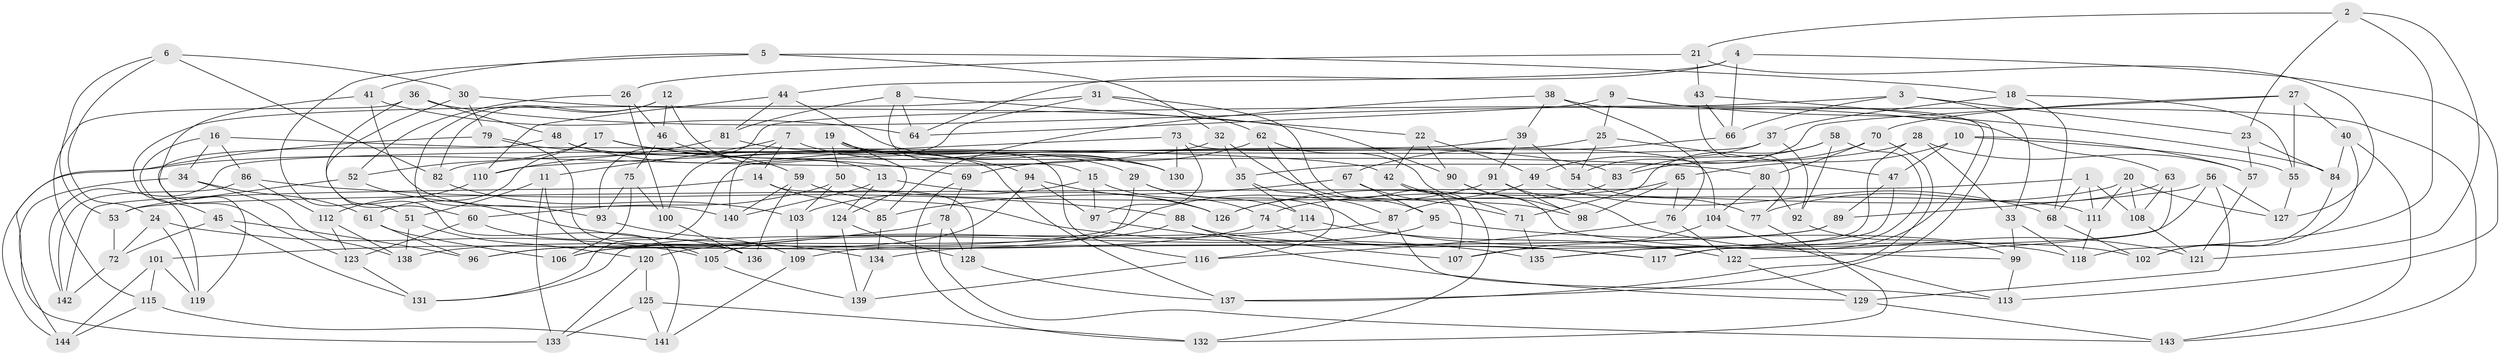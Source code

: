 // Generated by graph-tools (version 1.1) at 2025/16/03/09/25 04:16:22]
// undirected, 144 vertices, 288 edges
graph export_dot {
graph [start="1"]
  node [color=gray90,style=filled];
  1;
  2;
  3;
  4;
  5;
  6;
  7;
  8;
  9;
  10;
  11;
  12;
  13;
  14;
  15;
  16;
  17;
  18;
  19;
  20;
  21;
  22;
  23;
  24;
  25;
  26;
  27;
  28;
  29;
  30;
  31;
  32;
  33;
  34;
  35;
  36;
  37;
  38;
  39;
  40;
  41;
  42;
  43;
  44;
  45;
  46;
  47;
  48;
  49;
  50;
  51;
  52;
  53;
  54;
  55;
  56;
  57;
  58;
  59;
  60;
  61;
  62;
  63;
  64;
  65;
  66;
  67;
  68;
  69;
  70;
  71;
  72;
  73;
  74;
  75;
  76;
  77;
  78;
  79;
  80;
  81;
  82;
  83;
  84;
  85;
  86;
  87;
  88;
  89;
  90;
  91;
  92;
  93;
  94;
  95;
  96;
  97;
  98;
  99;
  100;
  101;
  102;
  103;
  104;
  105;
  106;
  107;
  108;
  109;
  110;
  111;
  112;
  113;
  114;
  115;
  116;
  117;
  118;
  119;
  120;
  121;
  122;
  123;
  124;
  125;
  126;
  127;
  128;
  129;
  130;
  131;
  132;
  133;
  134;
  135;
  136;
  137;
  138;
  139;
  140;
  141;
  142;
  143;
  144;
  1 -- 53;
  1 -- 111;
  1 -- 68;
  1 -- 108;
  2 -- 23;
  2 -- 118;
  2 -- 121;
  2 -- 21;
  3 -- 66;
  3 -- 33;
  3 -- 93;
  3 -- 23;
  4 -- 44;
  4 -- 64;
  4 -- 113;
  4 -- 66;
  5 -- 51;
  5 -- 18;
  5 -- 32;
  5 -- 41;
  6 -- 82;
  6 -- 30;
  6 -- 53;
  6 -- 24;
  7 -- 29;
  7 -- 11;
  7 -- 14;
  7 -- 140;
  8 -- 15;
  8 -- 22;
  8 -- 64;
  8 -- 81;
  9 -- 25;
  9 -- 84;
  9 -- 135;
  9 -- 64;
  10 -- 57;
  10 -- 55;
  10 -- 65;
  10 -- 47;
  11 -- 133;
  11 -- 105;
  11 -- 51;
  12 -- 82;
  12 -- 13;
  12 -- 93;
  12 -- 46;
  13 -- 140;
  13 -- 126;
  13 -- 124;
  14 -- 128;
  14 -- 142;
  14 -- 85;
  15 -- 74;
  15 -- 103;
  15 -- 97;
  16 -- 86;
  16 -- 34;
  16 -- 45;
  16 -- 42;
  17 -- 69;
  17 -- 61;
  17 -- 52;
  17 -- 130;
  18 -- 68;
  18 -- 55;
  18 -- 37;
  19 -- 124;
  19 -- 130;
  19 -- 50;
  19 -- 116;
  20 -- 74;
  20 -- 108;
  20 -- 111;
  20 -- 127;
  21 -- 127;
  21 -- 26;
  21 -- 43;
  22 -- 90;
  22 -- 49;
  22 -- 42;
  23 -- 84;
  23 -- 57;
  24 -- 72;
  24 -- 105;
  24 -- 119;
  25 -- 54;
  25 -- 47;
  25 -- 82;
  26 -- 100;
  26 -- 46;
  26 -- 52;
  27 -- 54;
  27 -- 40;
  27 -- 55;
  27 -- 70;
  28 -- 33;
  28 -- 35;
  28 -- 57;
  28 -- 107;
  29 -- 106;
  29 -- 102;
  29 -- 114;
  30 -- 79;
  30 -- 90;
  30 -- 141;
  31 -- 107;
  31 -- 100;
  31 -- 62;
  31 -- 119;
  32 -- 35;
  32 -- 95;
  32 -- 144;
  33 -- 118;
  33 -- 99;
  34 -- 61;
  34 -- 144;
  34 -- 138;
  35 -- 114;
  35 -- 116;
  36 -- 60;
  36 -- 48;
  36 -- 63;
  36 -- 115;
  37 -- 142;
  37 -- 92;
  37 -- 49;
  38 -- 85;
  38 -- 76;
  38 -- 143;
  38 -- 39;
  39 -- 54;
  39 -- 131;
  39 -- 91;
  40 -- 143;
  40 -- 84;
  40 -- 102;
  41 -- 123;
  41 -- 64;
  41 -- 140;
  42 -- 71;
  42 -- 132;
  43 -- 77;
  43 -- 66;
  43 -- 137;
  44 -- 81;
  44 -- 110;
  44 -- 130;
  45 -- 96;
  45 -- 131;
  45 -- 72;
  46 -- 59;
  46 -- 75;
  47 -- 135;
  47 -- 89;
  48 -- 137;
  48 -- 119;
  48 -- 94;
  49 -- 68;
  49 -- 126;
  50 -- 111;
  50 -- 103;
  50 -- 60;
  51 -- 120;
  51 -- 138;
  52 -- 53;
  52 -- 134;
  53 -- 72;
  54 -- 77;
  55 -- 127;
  56 -- 127;
  56 -- 129;
  56 -- 89;
  56 -- 117;
  57 -- 121;
  58 -- 83;
  58 -- 92;
  58 -- 71;
  58 -- 117;
  59 -- 140;
  59 -- 136;
  59 -- 135;
  60 -- 136;
  60 -- 123;
  61 -- 96;
  61 -- 106;
  62 -- 87;
  62 -- 69;
  62 -- 98;
  63 -- 77;
  63 -- 122;
  63 -- 108;
  65 -- 98;
  65 -- 76;
  65 -- 126;
  66 -- 67;
  67 -- 95;
  67 -- 71;
  67 -- 85;
  68 -- 102;
  69 -- 78;
  69 -- 132;
  70 -- 83;
  70 -- 80;
  70 -- 137;
  71 -- 135;
  72 -- 142;
  73 -- 104;
  73 -- 97;
  73 -- 130;
  73 -- 110;
  74 -- 138;
  74 -- 117;
  75 -- 100;
  75 -- 106;
  75 -- 93;
  76 -- 116;
  76 -- 122;
  77 -- 132;
  78 -- 143;
  78 -- 128;
  78 -- 101;
  79 -- 136;
  79 -- 80;
  79 -- 133;
  80 -- 92;
  80 -- 104;
  81 -- 83;
  81 -- 110;
  82 -- 103;
  83 -- 87;
  84 -- 102;
  85 -- 134;
  86 -- 88;
  86 -- 112;
  86 -- 142;
  87 -- 113;
  87 -- 120;
  88 -- 129;
  88 -- 117;
  88 -- 106;
  89 -- 134;
  89 -- 109;
  90 -- 99;
  90 -- 98;
  91 -- 98;
  91 -- 121;
  91 -- 96;
  92 -- 99;
  93 -- 109;
  94 -- 126;
  94 -- 97;
  94 -- 96;
  95 -- 118;
  95 -- 105;
  97 -- 107;
  99 -- 113;
  100 -- 136;
  101 -- 144;
  101 -- 115;
  101 -- 119;
  103 -- 109;
  104 -- 107;
  104 -- 113;
  105 -- 139;
  108 -- 121;
  109 -- 141;
  110 -- 112;
  111 -- 118;
  112 -- 138;
  112 -- 123;
  114 -- 131;
  114 -- 122;
  115 -- 141;
  115 -- 144;
  116 -- 139;
  120 -- 133;
  120 -- 125;
  122 -- 129;
  123 -- 131;
  124 -- 139;
  124 -- 128;
  125 -- 132;
  125 -- 141;
  125 -- 133;
  128 -- 137;
  129 -- 143;
  134 -- 139;
}
